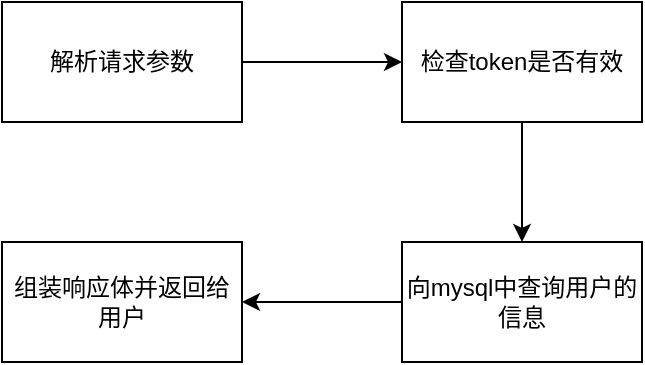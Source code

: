 <mxfile>
    <diagram id="Pn8C4LZ4w3g4dQ09ySsC" name="第 1 页">
        <mxGraphModel dx="737" dy="611" grid="0" gridSize="10" guides="1" tooltips="1" connect="1" arrows="1" fold="1" page="1" pageScale="1" pageWidth="900" pageHeight="1600" math="0" shadow="0">
            <root>
                <mxCell id="0"/>
                <mxCell id="1" parent="0"/>
                <mxCell id="9" style="edgeStyle=none;html=1;exitX=1;exitY=0.5;exitDx=0;exitDy=0;entryX=0;entryY=0.5;entryDx=0;entryDy=0;" edge="1" parent="1" source="2" target="3">
                    <mxGeometry relative="1" as="geometry"/>
                </mxCell>
                <mxCell id="2" value="解析请求参数" style="rounded=0;whiteSpace=wrap;html=1;" vertex="1" parent="1">
                    <mxGeometry x="280" y="480" width="120" height="60" as="geometry"/>
                </mxCell>
                <mxCell id="10" style="edgeStyle=none;html=1;exitX=0.5;exitY=1;exitDx=0;exitDy=0;entryX=0.5;entryY=0;entryDx=0;entryDy=0;" edge="1" parent="1" source="3" target="4">
                    <mxGeometry relative="1" as="geometry"/>
                </mxCell>
                <mxCell id="3" value="检查token是否有效" style="rounded=0;whiteSpace=wrap;html=1;" vertex="1" parent="1">
                    <mxGeometry x="480" y="480" width="120" height="60" as="geometry"/>
                </mxCell>
                <mxCell id="11" style="edgeStyle=none;html=1;exitX=0;exitY=0.5;exitDx=0;exitDy=0;entryX=1;entryY=0.5;entryDx=0;entryDy=0;" edge="1" parent="1" source="4" target="5">
                    <mxGeometry relative="1" as="geometry"/>
                </mxCell>
                <mxCell id="4" value="向mysql中查询用户的信息" style="rounded=0;whiteSpace=wrap;html=1;" vertex="1" parent="1">
                    <mxGeometry x="480" y="600" width="120" height="60" as="geometry"/>
                </mxCell>
                <mxCell id="5" value="组装响应体并返回给用户" style="rounded=0;whiteSpace=wrap;html=1;" vertex="1" parent="1">
                    <mxGeometry x="280" y="600" width="120" height="60" as="geometry"/>
                </mxCell>
            </root>
        </mxGraphModel>
    </diagram>
</mxfile>